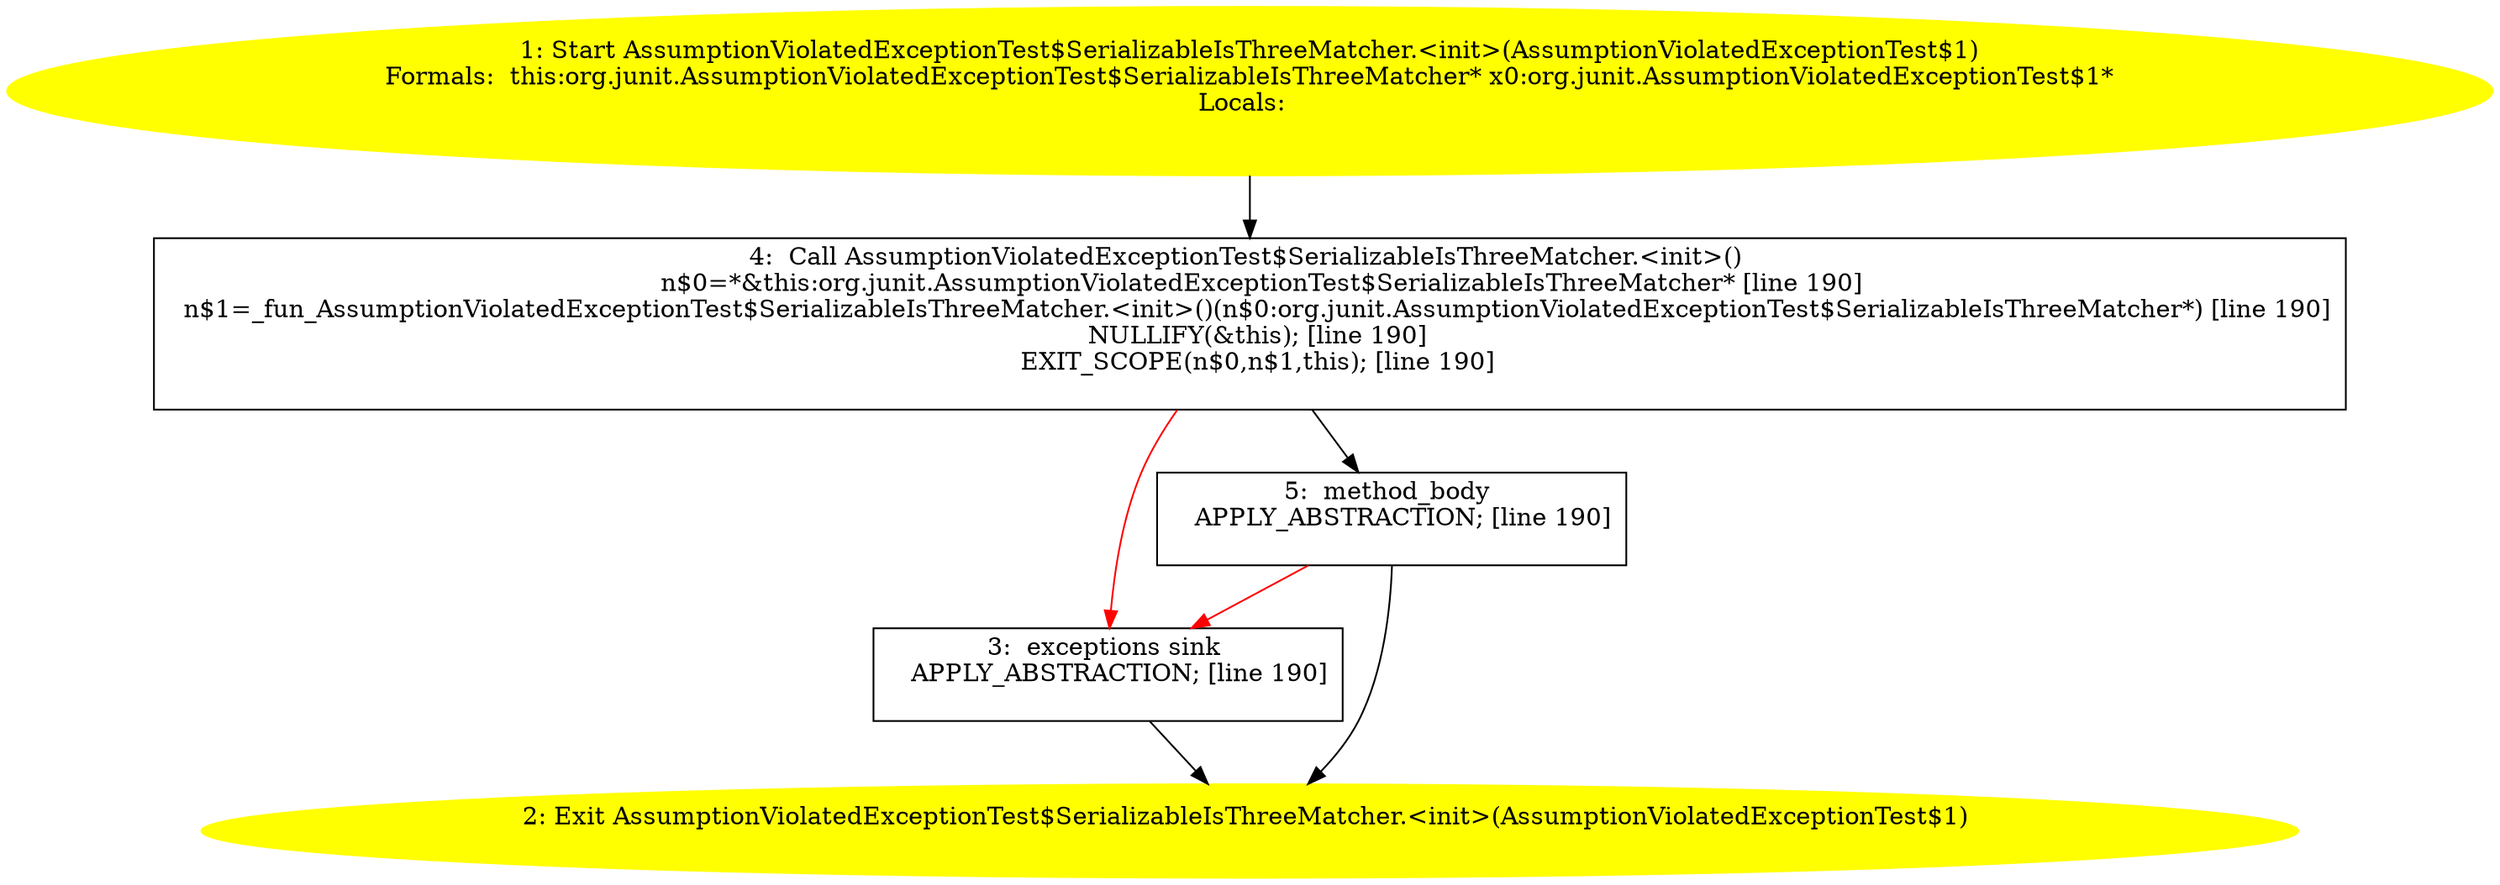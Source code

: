 /* @generated */
digraph cfg {
"org.junit.AssumptionViolatedExceptionTest$SerializableIsThreeMatcher.<init>(org.junit.AssumptionViol.b94bad95c34c1b0db2eacedae390207b_1" [label="1: Start AssumptionViolatedExceptionTest$SerializableIsThreeMatcher.<init>(AssumptionViolatedExceptionTest$1)\nFormals:  this:org.junit.AssumptionViolatedExceptionTest$SerializableIsThreeMatcher* x0:org.junit.AssumptionViolatedExceptionTest$1*\nLocals:  \n  " color=yellow style=filled]
	

	 "org.junit.AssumptionViolatedExceptionTest$SerializableIsThreeMatcher.<init>(org.junit.AssumptionViol.b94bad95c34c1b0db2eacedae390207b_1" -> "org.junit.AssumptionViolatedExceptionTest$SerializableIsThreeMatcher.<init>(org.junit.AssumptionViol.b94bad95c34c1b0db2eacedae390207b_4" ;
"org.junit.AssumptionViolatedExceptionTest$SerializableIsThreeMatcher.<init>(org.junit.AssumptionViol.b94bad95c34c1b0db2eacedae390207b_2" [label="2: Exit AssumptionViolatedExceptionTest$SerializableIsThreeMatcher.<init>(AssumptionViolatedExceptionTest$1) \n  " color=yellow style=filled]
	

"org.junit.AssumptionViolatedExceptionTest$SerializableIsThreeMatcher.<init>(org.junit.AssumptionViol.b94bad95c34c1b0db2eacedae390207b_3" [label="3:  exceptions sink \n   APPLY_ABSTRACTION; [line 190]\n " shape="box"]
	

	 "org.junit.AssumptionViolatedExceptionTest$SerializableIsThreeMatcher.<init>(org.junit.AssumptionViol.b94bad95c34c1b0db2eacedae390207b_3" -> "org.junit.AssumptionViolatedExceptionTest$SerializableIsThreeMatcher.<init>(org.junit.AssumptionViol.b94bad95c34c1b0db2eacedae390207b_2" ;
"org.junit.AssumptionViolatedExceptionTest$SerializableIsThreeMatcher.<init>(org.junit.AssumptionViol.b94bad95c34c1b0db2eacedae390207b_4" [label="4:  Call AssumptionViolatedExceptionTest$SerializableIsThreeMatcher.<init>() \n   n$0=*&this:org.junit.AssumptionViolatedExceptionTest$SerializableIsThreeMatcher* [line 190]\n  n$1=_fun_AssumptionViolatedExceptionTest$SerializableIsThreeMatcher.<init>()(n$0:org.junit.AssumptionViolatedExceptionTest$SerializableIsThreeMatcher*) [line 190]\n  NULLIFY(&this); [line 190]\n  EXIT_SCOPE(n$0,n$1,this); [line 190]\n " shape="box"]
	

	 "org.junit.AssumptionViolatedExceptionTest$SerializableIsThreeMatcher.<init>(org.junit.AssumptionViol.b94bad95c34c1b0db2eacedae390207b_4" -> "org.junit.AssumptionViolatedExceptionTest$SerializableIsThreeMatcher.<init>(org.junit.AssumptionViol.b94bad95c34c1b0db2eacedae390207b_5" ;
	 "org.junit.AssumptionViolatedExceptionTest$SerializableIsThreeMatcher.<init>(org.junit.AssumptionViol.b94bad95c34c1b0db2eacedae390207b_4" -> "org.junit.AssumptionViolatedExceptionTest$SerializableIsThreeMatcher.<init>(org.junit.AssumptionViol.b94bad95c34c1b0db2eacedae390207b_3" [color="red" ];
"org.junit.AssumptionViolatedExceptionTest$SerializableIsThreeMatcher.<init>(org.junit.AssumptionViol.b94bad95c34c1b0db2eacedae390207b_5" [label="5:  method_body \n   APPLY_ABSTRACTION; [line 190]\n " shape="box"]
	

	 "org.junit.AssumptionViolatedExceptionTest$SerializableIsThreeMatcher.<init>(org.junit.AssumptionViol.b94bad95c34c1b0db2eacedae390207b_5" -> "org.junit.AssumptionViolatedExceptionTest$SerializableIsThreeMatcher.<init>(org.junit.AssumptionViol.b94bad95c34c1b0db2eacedae390207b_2" ;
	 "org.junit.AssumptionViolatedExceptionTest$SerializableIsThreeMatcher.<init>(org.junit.AssumptionViol.b94bad95c34c1b0db2eacedae390207b_5" -> "org.junit.AssumptionViolatedExceptionTest$SerializableIsThreeMatcher.<init>(org.junit.AssumptionViol.b94bad95c34c1b0db2eacedae390207b_3" [color="red" ];
}
